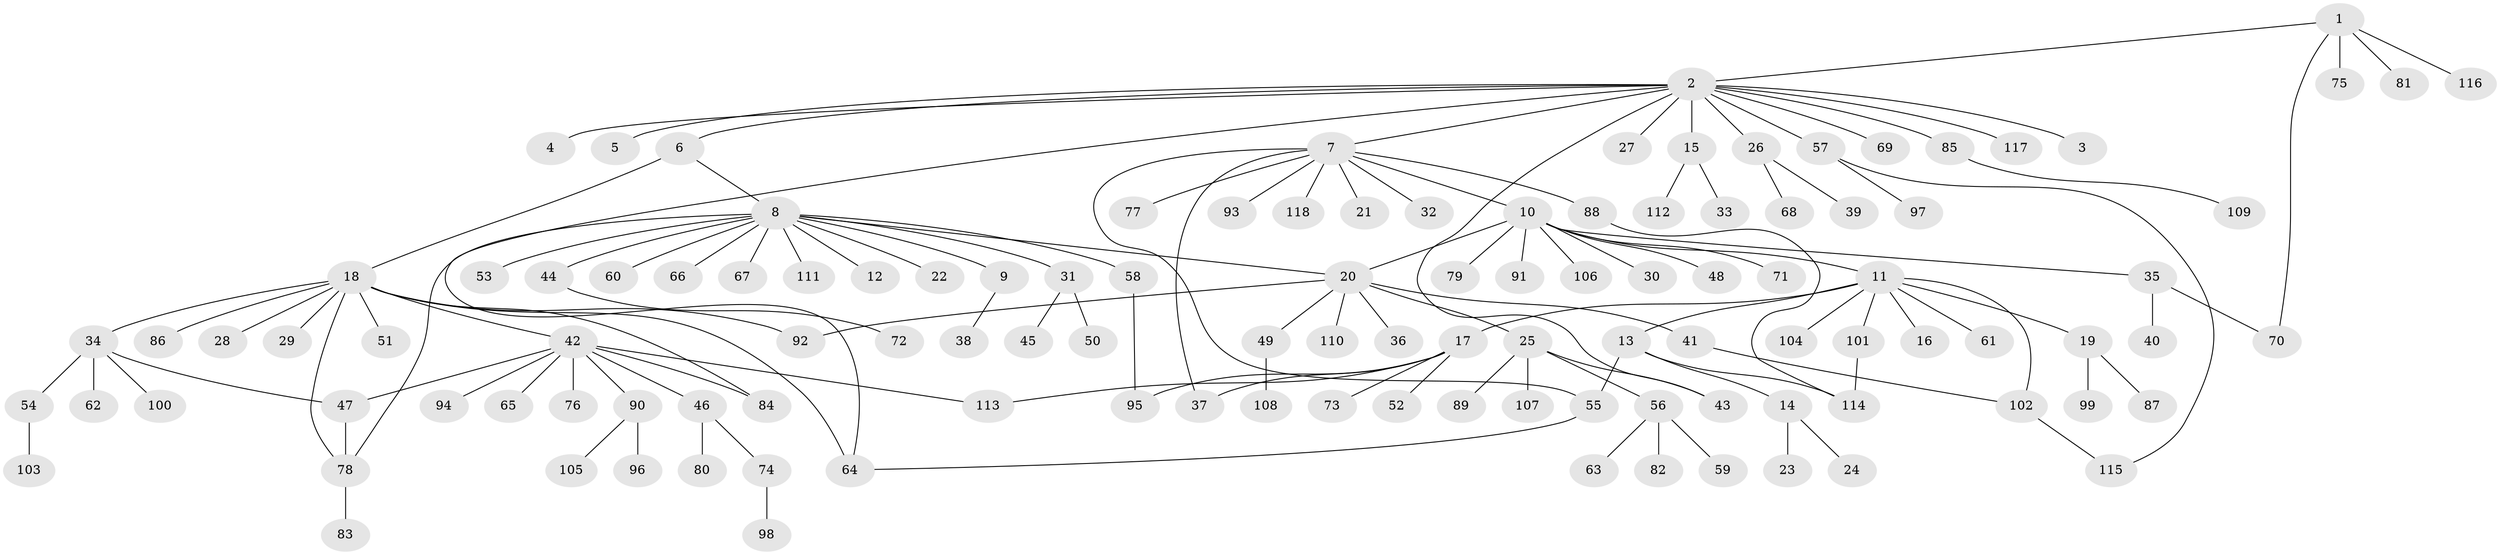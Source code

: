 // coarse degree distribution, {5: 0.022222222222222223, 14: 0.011111111111111112, 1: 0.6333333333333333, 3: 0.022222222222222223, 10: 0.03333333333333333, 13: 0.022222222222222223, 2: 0.18888888888888888, 9: 0.011111111111111112, 6: 0.011111111111111112, 8: 0.011111111111111112, 4: 0.03333333333333333}
// Generated by graph-tools (version 1.1) at 2025/51/02/27/25 19:51:54]
// undirected, 118 vertices, 135 edges
graph export_dot {
graph [start="1"]
  node [color=gray90,style=filled];
  1;
  2;
  3;
  4;
  5;
  6;
  7;
  8;
  9;
  10;
  11;
  12;
  13;
  14;
  15;
  16;
  17;
  18;
  19;
  20;
  21;
  22;
  23;
  24;
  25;
  26;
  27;
  28;
  29;
  30;
  31;
  32;
  33;
  34;
  35;
  36;
  37;
  38;
  39;
  40;
  41;
  42;
  43;
  44;
  45;
  46;
  47;
  48;
  49;
  50;
  51;
  52;
  53;
  54;
  55;
  56;
  57;
  58;
  59;
  60;
  61;
  62;
  63;
  64;
  65;
  66;
  67;
  68;
  69;
  70;
  71;
  72;
  73;
  74;
  75;
  76;
  77;
  78;
  79;
  80;
  81;
  82;
  83;
  84;
  85;
  86;
  87;
  88;
  89;
  90;
  91;
  92;
  93;
  94;
  95;
  96;
  97;
  98;
  99;
  100;
  101;
  102;
  103;
  104;
  105;
  106;
  107;
  108;
  109;
  110;
  111;
  112;
  113;
  114;
  115;
  116;
  117;
  118;
  1 -- 2;
  1 -- 70;
  1 -- 75;
  1 -- 81;
  1 -- 116;
  2 -- 3;
  2 -- 4;
  2 -- 5;
  2 -- 6;
  2 -- 7;
  2 -- 15;
  2 -- 26;
  2 -- 27;
  2 -- 43;
  2 -- 57;
  2 -- 64;
  2 -- 69;
  2 -- 85;
  2 -- 117;
  6 -- 8;
  6 -- 18;
  7 -- 10;
  7 -- 21;
  7 -- 32;
  7 -- 37;
  7 -- 55;
  7 -- 77;
  7 -- 88;
  7 -- 93;
  7 -- 118;
  8 -- 9;
  8 -- 12;
  8 -- 20;
  8 -- 22;
  8 -- 31;
  8 -- 44;
  8 -- 53;
  8 -- 58;
  8 -- 60;
  8 -- 66;
  8 -- 67;
  8 -- 78;
  8 -- 111;
  9 -- 38;
  10 -- 11;
  10 -- 20;
  10 -- 30;
  10 -- 35;
  10 -- 48;
  10 -- 71;
  10 -- 79;
  10 -- 91;
  10 -- 106;
  11 -- 13;
  11 -- 16;
  11 -- 17;
  11 -- 19;
  11 -- 61;
  11 -- 101;
  11 -- 102;
  11 -- 104;
  13 -- 14;
  13 -- 55;
  13 -- 114;
  14 -- 23;
  14 -- 24;
  15 -- 33;
  15 -- 112;
  17 -- 37;
  17 -- 52;
  17 -- 73;
  17 -- 95;
  17 -- 113;
  18 -- 28;
  18 -- 29;
  18 -- 34;
  18 -- 42;
  18 -- 51;
  18 -- 64;
  18 -- 78;
  18 -- 84;
  18 -- 86;
  18 -- 92;
  19 -- 87;
  19 -- 99;
  20 -- 25;
  20 -- 36;
  20 -- 41;
  20 -- 49;
  20 -- 92;
  20 -- 110;
  25 -- 43;
  25 -- 56;
  25 -- 89;
  25 -- 107;
  26 -- 39;
  26 -- 68;
  31 -- 45;
  31 -- 50;
  34 -- 47;
  34 -- 54;
  34 -- 62;
  34 -- 100;
  35 -- 40;
  35 -- 70;
  41 -- 102;
  42 -- 46;
  42 -- 47;
  42 -- 65;
  42 -- 76;
  42 -- 84;
  42 -- 90;
  42 -- 94;
  42 -- 113;
  44 -- 72;
  46 -- 74;
  46 -- 80;
  47 -- 78;
  49 -- 108;
  54 -- 103;
  55 -- 64;
  56 -- 59;
  56 -- 63;
  56 -- 82;
  57 -- 97;
  57 -- 115;
  58 -- 95;
  74 -- 98;
  78 -- 83;
  85 -- 109;
  88 -- 114;
  90 -- 96;
  90 -- 105;
  101 -- 114;
  102 -- 115;
}
